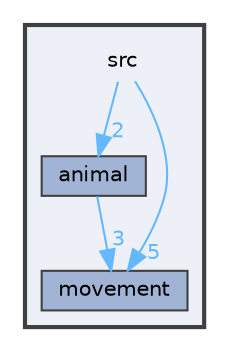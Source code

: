 digraph "src"
{
 // LATEX_PDF_SIZE
  bgcolor="transparent";
  edge [fontname=Helvetica,fontsize=10,labelfontname=Helvetica,labelfontsize=10];
  node [fontname=Helvetica,fontsize=10,shape=box,height=0.2,width=0.4];
  compound=true
  subgraph clusterdir_68267d1309a1af8e8297ef4c3efbcdba {
    graph [ bgcolor="#edf0f7", pencolor="grey25", label="", fontname=Helvetica,fontsize=10 style="filled,bold", URL="dir_68267d1309a1af8e8297ef4c3efbcdba.html",tooltip=""]
    dir_68267d1309a1af8e8297ef4c3efbcdba [shape=plaintext, label="src"];
  dir_ce4d07e8f4adf65ff639bdd4fb209ca6 [label="animal", fillcolor="#a2b4d6", color="grey25", style="filled", URL="dir_ce4d07e8f4adf65ff639bdd4fb209ca6.html",tooltip=""];
  dir_3c3b062525f3b887eb50e782b5b052f0 [label="movement", fillcolor="#a2b4d6", color="grey25", style="filled", URL="dir_3c3b062525f3b887eb50e782b5b052f0.html",tooltip=""];
  }
  dir_68267d1309a1af8e8297ef4c3efbcdba->dir_3c3b062525f3b887eb50e782b5b052f0 [headlabel="5", labeldistance=1.5 headhref="dir_000003_000002.html" href="dir_000003_000002.html" color="steelblue1" fontcolor="steelblue1"];
  dir_68267d1309a1af8e8297ef4c3efbcdba->dir_ce4d07e8f4adf65ff639bdd4fb209ca6 [headlabel="2", labeldistance=1.5 headhref="dir_000003_000000.html" href="dir_000003_000000.html" color="steelblue1" fontcolor="steelblue1"];
  dir_ce4d07e8f4adf65ff639bdd4fb209ca6->dir_3c3b062525f3b887eb50e782b5b052f0 [headlabel="3", labeldistance=1.5 headhref="dir_000000_000002.html" href="dir_000000_000002.html" color="steelblue1" fontcolor="steelblue1"];
}
